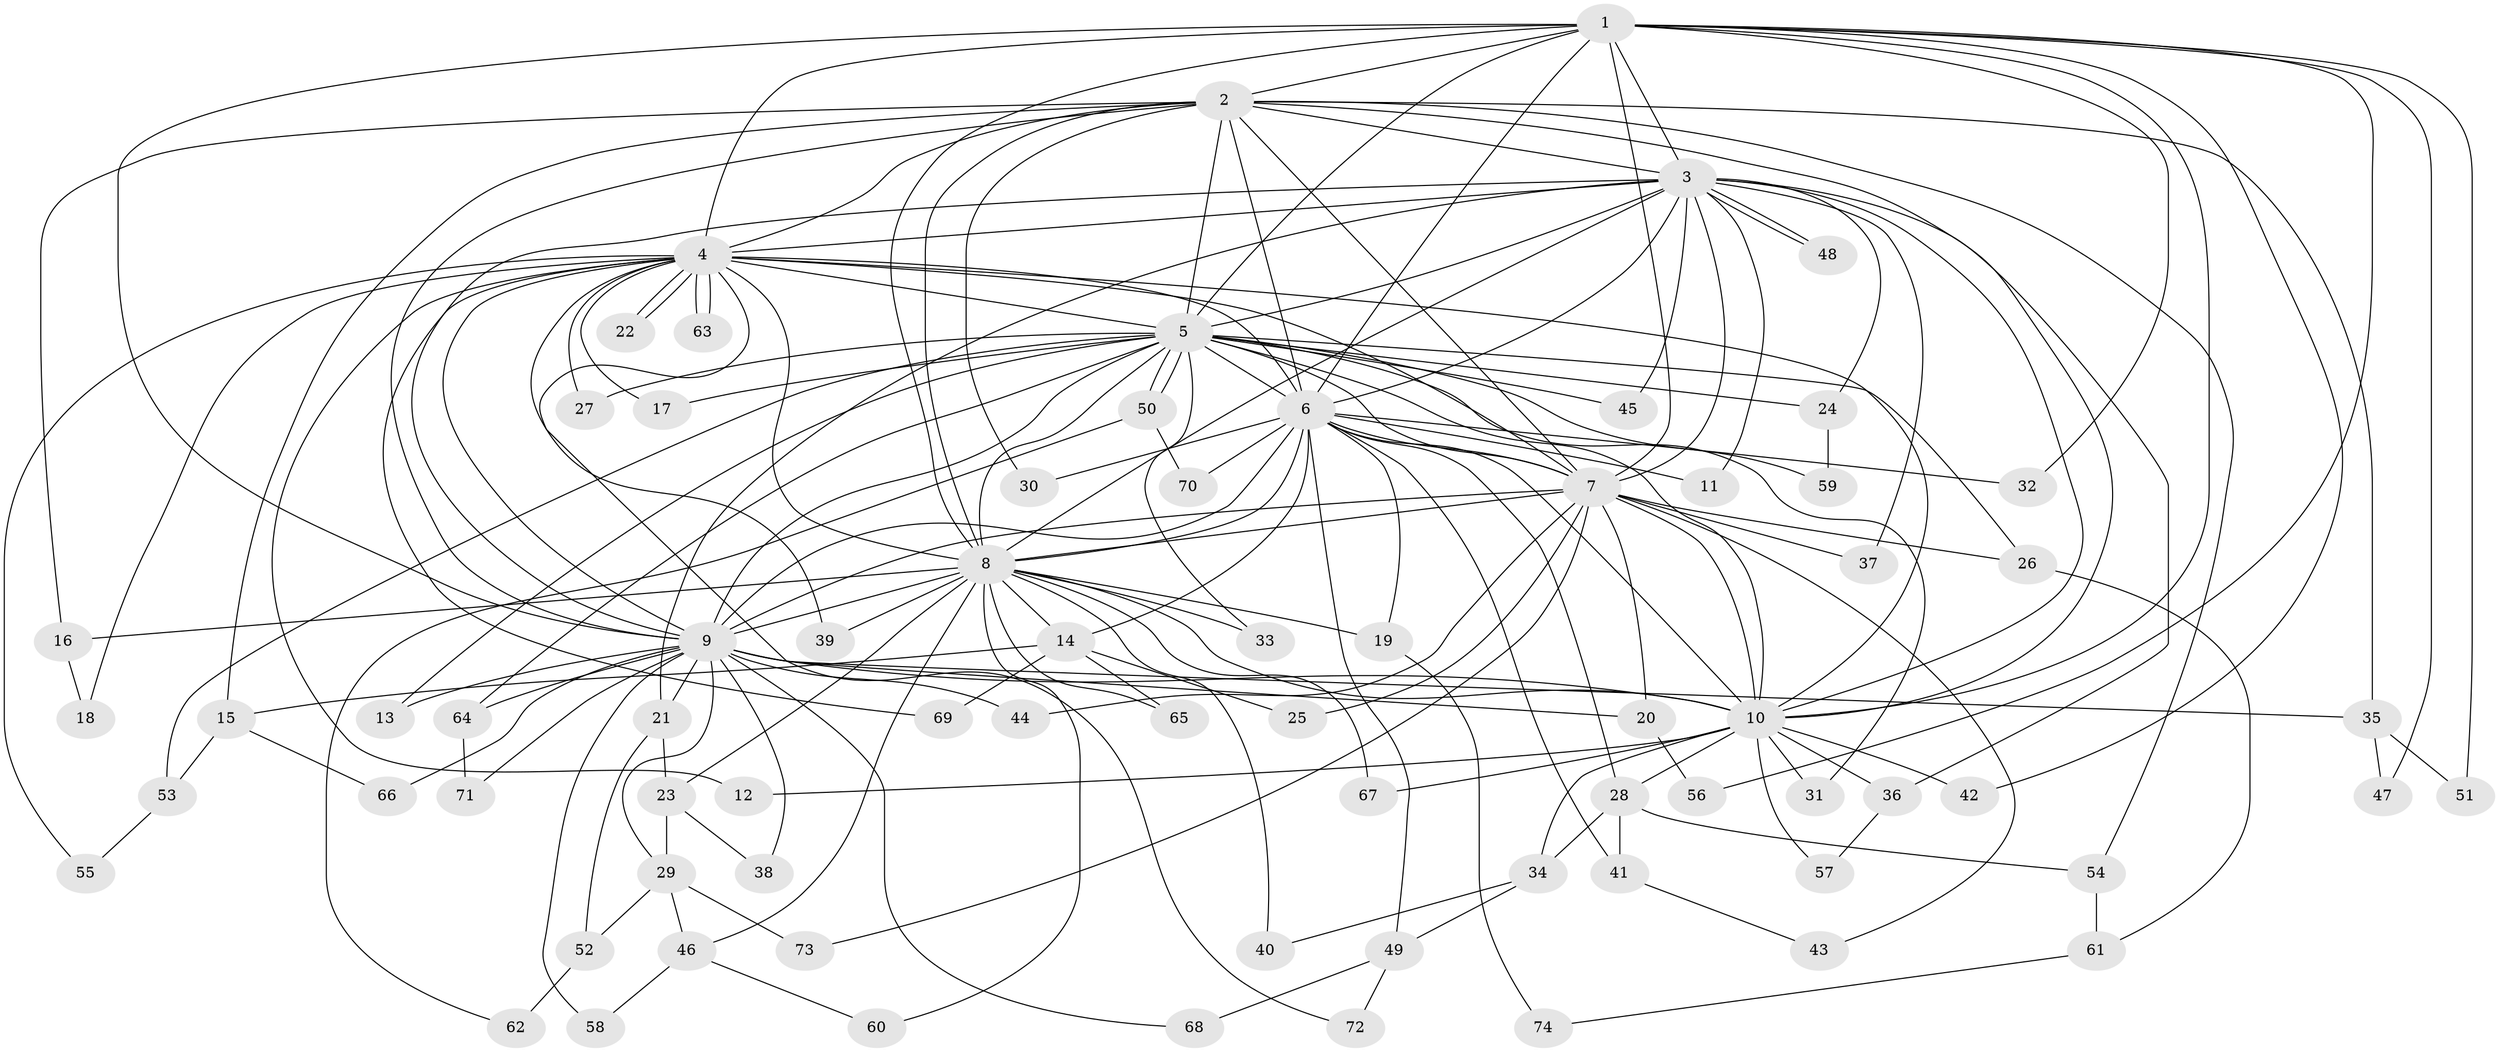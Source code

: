 // coarse degree distribution, {21: 0.018518518518518517, 20: 0.018518518518518517, 15: 0.018518518518518517, 17: 0.037037037037037035, 16: 0.018518518518518517, 13: 0.037037037037037035, 2: 0.5185185185185185, 7: 0.018518518518518517, 3: 0.14814814814814814, 1: 0.037037037037037035, 4: 0.09259259259259259, 5: 0.018518518518518517, 6: 0.018518518518518517}
// Generated by graph-tools (version 1.1) at 2025/23/03/03/25 07:23:39]
// undirected, 74 vertices, 173 edges
graph export_dot {
graph [start="1"]
  node [color=gray90,style=filled];
  1;
  2;
  3;
  4;
  5;
  6;
  7;
  8;
  9;
  10;
  11;
  12;
  13;
  14;
  15;
  16;
  17;
  18;
  19;
  20;
  21;
  22;
  23;
  24;
  25;
  26;
  27;
  28;
  29;
  30;
  31;
  32;
  33;
  34;
  35;
  36;
  37;
  38;
  39;
  40;
  41;
  42;
  43;
  44;
  45;
  46;
  47;
  48;
  49;
  50;
  51;
  52;
  53;
  54;
  55;
  56;
  57;
  58;
  59;
  60;
  61;
  62;
  63;
  64;
  65;
  66;
  67;
  68;
  69;
  70;
  71;
  72;
  73;
  74;
  1 -- 2;
  1 -- 3;
  1 -- 4;
  1 -- 5;
  1 -- 6;
  1 -- 7;
  1 -- 8;
  1 -- 9;
  1 -- 10;
  1 -- 32;
  1 -- 42;
  1 -- 47;
  1 -- 51;
  1 -- 56;
  2 -- 3;
  2 -- 4;
  2 -- 5;
  2 -- 6;
  2 -- 7;
  2 -- 8;
  2 -- 9;
  2 -- 10;
  2 -- 15;
  2 -- 16;
  2 -- 30;
  2 -- 35;
  2 -- 54;
  3 -- 4;
  3 -- 5;
  3 -- 6;
  3 -- 7;
  3 -- 8;
  3 -- 9;
  3 -- 10;
  3 -- 11;
  3 -- 21;
  3 -- 24;
  3 -- 36;
  3 -- 37;
  3 -- 45;
  3 -- 48;
  3 -- 48;
  4 -- 5;
  4 -- 6;
  4 -- 7;
  4 -- 8;
  4 -- 9;
  4 -- 10;
  4 -- 12;
  4 -- 17;
  4 -- 18;
  4 -- 22;
  4 -- 22;
  4 -- 27;
  4 -- 39;
  4 -- 55;
  4 -- 63;
  4 -- 63;
  4 -- 69;
  4 -- 72;
  5 -- 6;
  5 -- 7;
  5 -- 8;
  5 -- 9;
  5 -- 10;
  5 -- 13;
  5 -- 17;
  5 -- 24;
  5 -- 26;
  5 -- 27;
  5 -- 31;
  5 -- 33;
  5 -- 45;
  5 -- 50;
  5 -- 50;
  5 -- 53;
  5 -- 59;
  5 -- 64;
  6 -- 7;
  6 -- 8;
  6 -- 9;
  6 -- 10;
  6 -- 11;
  6 -- 14;
  6 -- 19;
  6 -- 28;
  6 -- 30;
  6 -- 32;
  6 -- 41;
  6 -- 49;
  6 -- 70;
  7 -- 8;
  7 -- 9;
  7 -- 10;
  7 -- 20;
  7 -- 25;
  7 -- 26;
  7 -- 37;
  7 -- 43;
  7 -- 44;
  7 -- 73;
  8 -- 9;
  8 -- 10;
  8 -- 14;
  8 -- 16;
  8 -- 19;
  8 -- 23;
  8 -- 33;
  8 -- 39;
  8 -- 40;
  8 -- 46;
  8 -- 60;
  8 -- 65;
  8 -- 67;
  9 -- 10;
  9 -- 13;
  9 -- 20;
  9 -- 21;
  9 -- 29;
  9 -- 35;
  9 -- 38;
  9 -- 44;
  9 -- 58;
  9 -- 64;
  9 -- 66;
  9 -- 68;
  9 -- 71;
  10 -- 12;
  10 -- 28;
  10 -- 31;
  10 -- 34;
  10 -- 36;
  10 -- 42;
  10 -- 57;
  10 -- 67;
  14 -- 15;
  14 -- 25;
  14 -- 65;
  14 -- 69;
  15 -- 53;
  15 -- 66;
  16 -- 18;
  19 -- 74;
  20 -- 56;
  21 -- 23;
  21 -- 52;
  23 -- 29;
  23 -- 38;
  24 -- 59;
  26 -- 61;
  28 -- 34;
  28 -- 41;
  28 -- 54;
  29 -- 46;
  29 -- 52;
  29 -- 73;
  34 -- 40;
  34 -- 49;
  35 -- 47;
  35 -- 51;
  36 -- 57;
  41 -- 43;
  46 -- 58;
  46 -- 60;
  49 -- 68;
  49 -- 72;
  50 -- 62;
  50 -- 70;
  52 -- 62;
  53 -- 55;
  54 -- 61;
  61 -- 74;
  64 -- 71;
}
